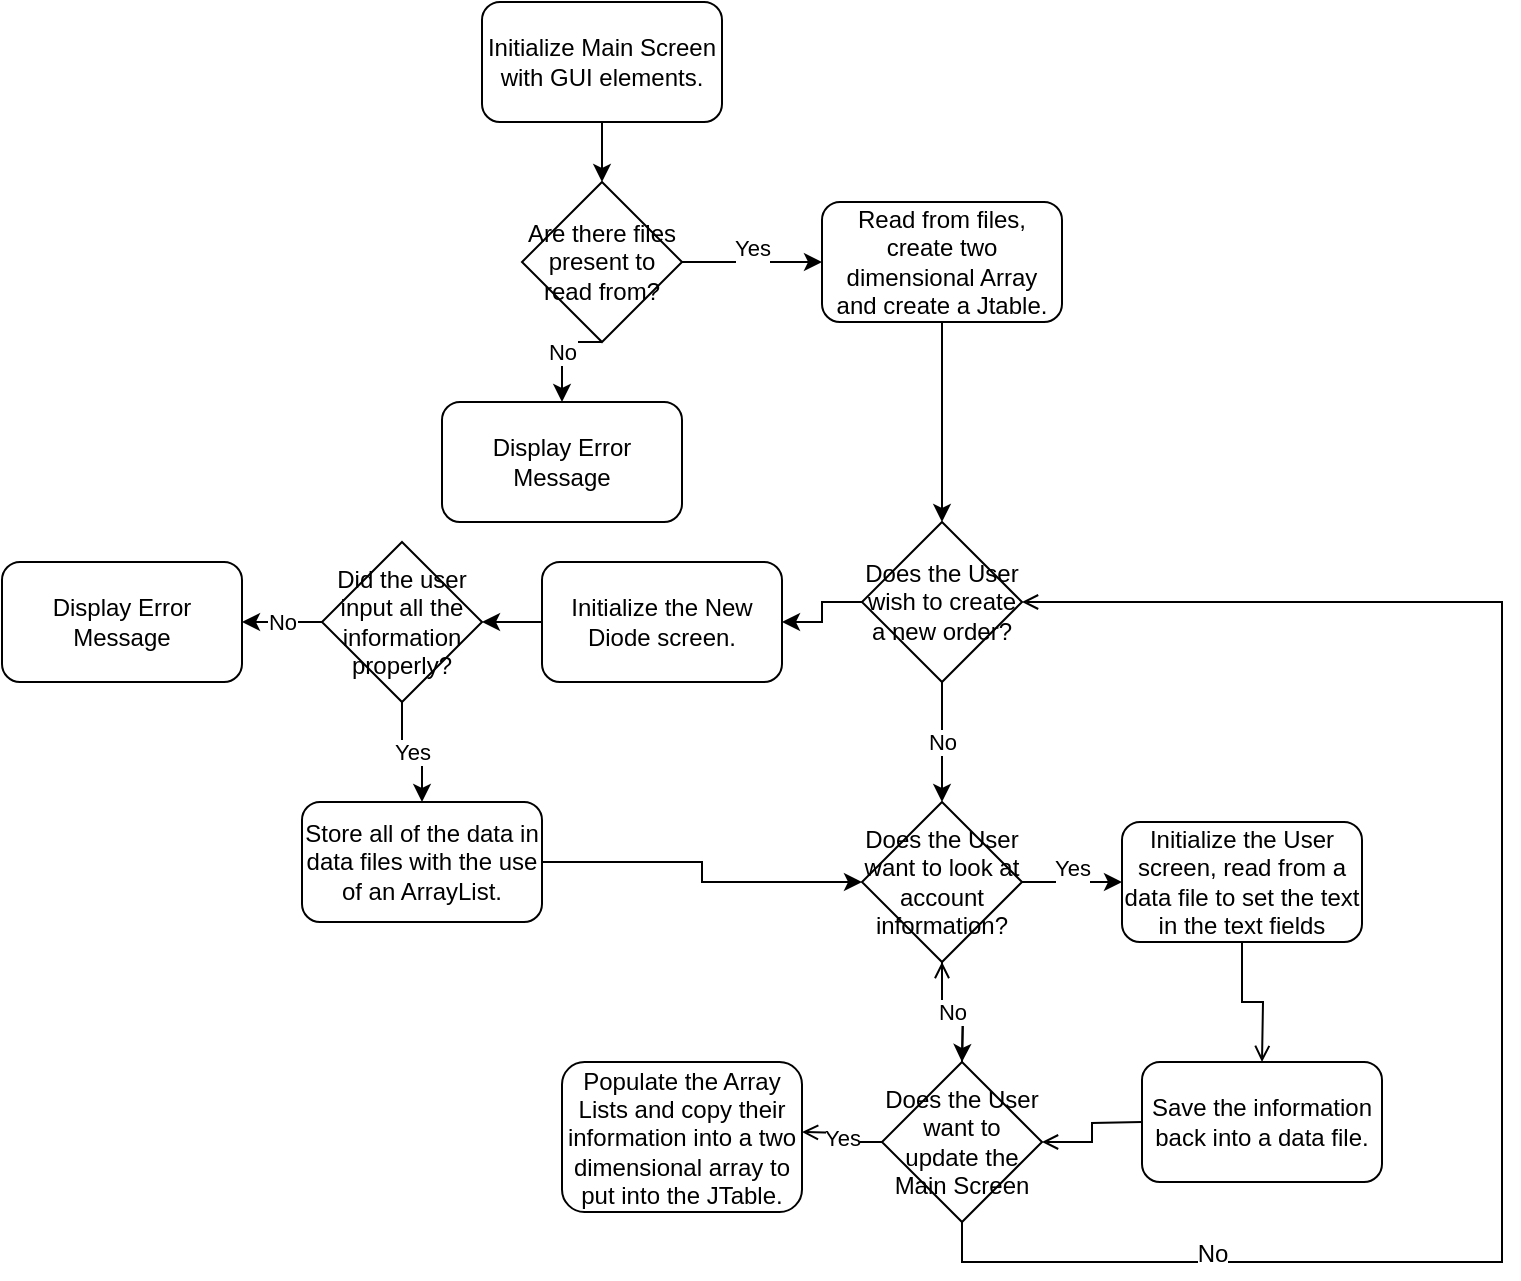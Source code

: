 <mxfile version="12.8.5" type="device"><diagram id="C5RBs43oDa-KdzZeNtuy" name="Page-1"><mxGraphModel dx="1422" dy="763" grid="1" gridSize="10" guides="1" tooltips="1" connect="1" arrows="1" fold="1" page="1" pageScale="1" pageWidth="827" pageHeight="1169" math="0" shadow="0"><root><mxCell id="WIyWlLk6GJQsqaUBKTNV-0"/><mxCell id="WIyWlLk6GJQsqaUBKTNV-1" parent="WIyWlLk6GJQsqaUBKTNV-0"/><mxCell id="KKZVd1fB-g44nRxANU8c-4" style="edgeStyle=orthogonalEdgeStyle;rounded=0;orthogonalLoop=1;jettySize=auto;html=1;exitX=0.5;exitY=1;exitDx=0;exitDy=0;" edge="1" parent="WIyWlLk6GJQsqaUBKTNV-1" source="KKZVd1fB-g44nRxANU8c-0" target="KKZVd1fB-g44nRxANU8c-1"><mxGeometry relative="1" as="geometry"/></mxCell><mxCell id="KKZVd1fB-g44nRxANU8c-0" value="Initialize Main Screen with GUI elements." style="rounded=1;whiteSpace=wrap;html=1;" vertex="1" parent="WIyWlLk6GJQsqaUBKTNV-1"><mxGeometry x="520" y="70" width="120" height="60" as="geometry"/></mxCell><mxCell id="KKZVd1fB-g44nRxANU8c-3" value="&lt;div&gt;Yes&lt;/div&gt;&lt;div&gt;&lt;br&gt;&lt;/div&gt;" style="edgeStyle=orthogonalEdgeStyle;rounded=0;orthogonalLoop=1;jettySize=auto;html=1;exitX=1;exitY=0.5;exitDx=0;exitDy=0;entryX=0;entryY=0.5;entryDx=0;entryDy=0;" edge="1" parent="WIyWlLk6GJQsqaUBKTNV-1" source="KKZVd1fB-g44nRxANU8c-1" target="KKZVd1fB-g44nRxANU8c-2"><mxGeometry relative="1" as="geometry"/></mxCell><mxCell id="KKZVd1fB-g44nRxANU8c-7" value="No" style="edgeStyle=orthogonalEdgeStyle;rounded=0;orthogonalLoop=1;jettySize=auto;html=1;exitX=0.5;exitY=1;exitDx=0;exitDy=0;entryX=0.5;entryY=0;entryDx=0;entryDy=0;" edge="1" parent="WIyWlLk6GJQsqaUBKTNV-1" source="KKZVd1fB-g44nRxANU8c-1" target="KKZVd1fB-g44nRxANU8c-6"><mxGeometry relative="1" as="geometry"/></mxCell><mxCell id="KKZVd1fB-g44nRxANU8c-1" value="Are there files present to read from?" style="rhombus;whiteSpace=wrap;html=1;" vertex="1" parent="WIyWlLk6GJQsqaUBKTNV-1"><mxGeometry x="540" y="160" width="80" height="80" as="geometry"/></mxCell><mxCell id="KKZVd1fB-g44nRxANU8c-8" style="edgeStyle=orthogonalEdgeStyle;rounded=0;orthogonalLoop=1;jettySize=auto;html=1;entryX=0.5;entryY=0;entryDx=0;entryDy=0;" edge="1" parent="WIyWlLk6GJQsqaUBKTNV-1" source="KKZVd1fB-g44nRxANU8c-2" target="KKZVd1fB-g44nRxANU8c-5"><mxGeometry relative="1" as="geometry"/></mxCell><mxCell id="KKZVd1fB-g44nRxANU8c-2" value="Read from files, create two dimensional Array and create a Jtable." style="rounded=1;whiteSpace=wrap;html=1;" vertex="1" parent="WIyWlLk6GJQsqaUBKTNV-1"><mxGeometry x="690" y="170" width="120" height="60" as="geometry"/></mxCell><mxCell id="KKZVd1fB-g44nRxANU8c-10" value="No" style="edgeStyle=orthogonalEdgeStyle;rounded=0;orthogonalLoop=1;jettySize=auto;html=1;exitX=0.5;exitY=1;exitDx=0;exitDy=0;entryX=0.5;entryY=0;entryDx=0;entryDy=0;" edge="1" parent="WIyWlLk6GJQsqaUBKTNV-1" source="KKZVd1fB-g44nRxANU8c-5" target="KKZVd1fB-g44nRxANU8c-9"><mxGeometry relative="1" as="geometry"/></mxCell><mxCell id="KKZVd1fB-g44nRxANU8c-12" style="edgeStyle=orthogonalEdgeStyle;rounded=0;orthogonalLoop=1;jettySize=auto;html=1;exitX=0;exitY=0.5;exitDx=0;exitDy=0;entryX=1;entryY=0.5;entryDx=0;entryDy=0;" edge="1" parent="WIyWlLk6GJQsqaUBKTNV-1" source="KKZVd1fB-g44nRxANU8c-5" target="KKZVd1fB-g44nRxANU8c-11"><mxGeometry relative="1" as="geometry"/></mxCell><mxCell id="KKZVd1fB-g44nRxANU8c-5" value="Does the User wish to create a new order?" style="rhombus;whiteSpace=wrap;html=1;" vertex="1" parent="WIyWlLk6GJQsqaUBKTNV-1"><mxGeometry x="710" y="330" width="80" height="80" as="geometry"/></mxCell><mxCell id="KKZVd1fB-g44nRxANU8c-6" value="Display Error Message" style="rounded=1;whiteSpace=wrap;html=1;" vertex="1" parent="WIyWlLk6GJQsqaUBKTNV-1"><mxGeometry x="500" y="270" width="120" height="60" as="geometry"/></mxCell><mxCell id="KKZVd1fB-g44nRxANU8c-22" value="&lt;div&gt;Yes&lt;/div&gt;&lt;div&gt;&lt;br&gt;&lt;/div&gt;" style="edgeStyle=orthogonalEdgeStyle;rounded=0;orthogonalLoop=1;jettySize=auto;html=1;exitX=1;exitY=0.5;exitDx=0;exitDy=0;entryX=0;entryY=0.5;entryDx=0;entryDy=0;" edge="1" parent="WIyWlLk6GJQsqaUBKTNV-1" source="KKZVd1fB-g44nRxANU8c-9" target="KKZVd1fB-g44nRxANU8c-21"><mxGeometry relative="1" as="geometry"/></mxCell><mxCell id="KKZVd1fB-g44nRxANU8c-23" style="edgeStyle=orthogonalEdgeStyle;rounded=0;orthogonalLoop=1;jettySize=auto;html=1;exitX=0.5;exitY=1;exitDx=0;exitDy=0;" edge="1" parent="WIyWlLk6GJQsqaUBKTNV-1" source="KKZVd1fB-g44nRxANU8c-9"><mxGeometry relative="1" as="geometry"><mxPoint x="760" y="600" as="targetPoint"/></mxGeometry></mxCell><mxCell id="KKZVd1fB-g44nRxANU8c-9" value="Does the User want to look at account information?" style="rhombus;whiteSpace=wrap;html=1;" vertex="1" parent="WIyWlLk6GJQsqaUBKTNV-1"><mxGeometry x="710" y="470" width="80" height="80" as="geometry"/></mxCell><mxCell id="KKZVd1fB-g44nRxANU8c-14" style="edgeStyle=orthogonalEdgeStyle;rounded=0;orthogonalLoop=1;jettySize=auto;html=1;entryX=1;entryY=0.5;entryDx=0;entryDy=0;" edge="1" parent="WIyWlLk6GJQsqaUBKTNV-1" source="KKZVd1fB-g44nRxANU8c-11" target="KKZVd1fB-g44nRxANU8c-13"><mxGeometry relative="1" as="geometry"/></mxCell><mxCell id="KKZVd1fB-g44nRxANU8c-11" value="Initialize the New Diode screen. " style="rounded=1;whiteSpace=wrap;html=1;" vertex="1" parent="WIyWlLk6GJQsqaUBKTNV-1"><mxGeometry x="550" y="350" width="120" height="60" as="geometry"/></mxCell><mxCell id="KKZVd1fB-g44nRxANU8c-16" value="No" style="edgeStyle=orthogonalEdgeStyle;rounded=0;orthogonalLoop=1;jettySize=auto;html=1;exitX=0;exitY=0.5;exitDx=0;exitDy=0;entryX=1;entryY=0.5;entryDx=0;entryDy=0;" edge="1" parent="WIyWlLk6GJQsqaUBKTNV-1" source="KKZVd1fB-g44nRxANU8c-13" target="KKZVd1fB-g44nRxANU8c-15"><mxGeometry relative="1" as="geometry"/></mxCell><mxCell id="KKZVd1fB-g44nRxANU8c-18" value="Yes" style="edgeStyle=orthogonalEdgeStyle;rounded=0;orthogonalLoop=1;jettySize=auto;html=1;exitX=0.5;exitY=1;exitDx=0;exitDy=0;entryX=0.5;entryY=0;entryDx=0;entryDy=0;" edge="1" parent="WIyWlLk6GJQsqaUBKTNV-1" source="KKZVd1fB-g44nRxANU8c-13" target="KKZVd1fB-g44nRxANU8c-17"><mxGeometry relative="1" as="geometry"/></mxCell><mxCell id="KKZVd1fB-g44nRxANU8c-13" value="Did the user input all the information properly?" style="rhombus;whiteSpace=wrap;html=1;" vertex="1" parent="WIyWlLk6GJQsqaUBKTNV-1"><mxGeometry x="440" y="340" width="80" height="80" as="geometry"/></mxCell><mxCell id="KKZVd1fB-g44nRxANU8c-15" value="Display Error Message" style="rounded=1;whiteSpace=wrap;html=1;" vertex="1" parent="WIyWlLk6GJQsqaUBKTNV-1"><mxGeometry x="280" y="350" width="120" height="60" as="geometry"/></mxCell><mxCell id="KKZVd1fB-g44nRxANU8c-19" style="edgeStyle=orthogonalEdgeStyle;rounded=0;orthogonalLoop=1;jettySize=auto;html=1;exitX=1;exitY=0.5;exitDx=0;exitDy=0;entryX=0;entryY=0.5;entryDx=0;entryDy=0;" edge="1" parent="WIyWlLk6GJQsqaUBKTNV-1" source="KKZVd1fB-g44nRxANU8c-17" target="KKZVd1fB-g44nRxANU8c-9"><mxGeometry relative="1" as="geometry"/></mxCell><mxCell id="KKZVd1fB-g44nRxANU8c-17" value="Store all of the data in data files with the use of an ArrayList." style="rounded=1;whiteSpace=wrap;html=1;" vertex="1" parent="WIyWlLk6GJQsqaUBKTNV-1"><mxGeometry x="430" y="470" width="120" height="60" as="geometry"/></mxCell><mxCell id="KKZVd1fB-g44nRxANU8c-24" value="No" style="edgeStyle=orthogonalEdgeStyle;rounded=0;orthogonalLoop=1;jettySize=auto;html=1;endArrow=open;endFill=0;" edge="1" parent="WIyWlLk6GJQsqaUBKTNV-1" target="KKZVd1fB-g44nRxANU8c-9"><mxGeometry relative="1" as="geometry"><mxPoint x="760" y="600" as="sourcePoint"/></mxGeometry></mxCell><mxCell id="KKZVd1fB-g44nRxANU8c-27" style="edgeStyle=orthogonalEdgeStyle;rounded=0;orthogonalLoop=1;jettySize=auto;html=1;entryX=0.5;entryY=0;entryDx=0;entryDy=0;endArrow=open;endFill=0;" edge="1" parent="WIyWlLk6GJQsqaUBKTNV-1" source="KKZVd1fB-g44nRxANU8c-21"><mxGeometry relative="1" as="geometry"><mxPoint x="910" y="600" as="targetPoint"/></mxGeometry></mxCell><mxCell id="KKZVd1fB-g44nRxANU8c-21" value="Initialize the User screen, read from a data file to set the text in the text fields" style="rounded=1;whiteSpace=wrap;html=1;" vertex="1" parent="WIyWlLk6GJQsqaUBKTNV-1"><mxGeometry x="840" y="480" width="120" height="60" as="geometry"/></mxCell><mxCell id="KKZVd1fB-g44nRxANU8c-30" value="Yes" style="edgeStyle=orthogonalEdgeStyle;rounded=0;orthogonalLoop=1;jettySize=auto;html=1;entryX=1;entryY=0.5;entryDx=0;entryDy=0;endArrow=open;endFill=0;" edge="1" parent="WIyWlLk6GJQsqaUBKTNV-1" source="KKZVd1fB-g44nRxANU8c-25"><mxGeometry relative="1" as="geometry"><mxPoint x="680" y="635" as="targetPoint"/></mxGeometry></mxCell><mxCell id="KKZVd1fB-g44nRxANU8c-35" style="edgeStyle=orthogonalEdgeStyle;rounded=0;orthogonalLoop=1;jettySize=auto;html=1;exitX=0.5;exitY=1;exitDx=0;exitDy=0;entryX=1;entryY=0.5;entryDx=0;entryDy=0;endArrow=open;endFill=0;" edge="1" parent="WIyWlLk6GJQsqaUBKTNV-1" source="KKZVd1fB-g44nRxANU8c-25" target="KKZVd1fB-g44nRxANU8c-5"><mxGeometry relative="1" as="geometry"><Array as="points"><mxPoint x="760" y="700"/><mxPoint x="1030" y="700"/><mxPoint x="1030" y="370"/></Array></mxGeometry></mxCell><mxCell id="KKZVd1fB-g44nRxANU8c-36" value="No" style="text;html=1;align=center;verticalAlign=middle;resizable=0;points=[];labelBackgroundColor=#ffffff;" vertex="1" connectable="0" parent="KKZVd1fB-g44nRxANU8c-35"><mxGeometry x="-0.663" y="4" relative="1" as="geometry"><mxPoint as="offset"/></mxGeometry></mxCell><mxCell id="KKZVd1fB-g44nRxANU8c-25" value="Does the User want to update the Main Screen" style="rhombus;whiteSpace=wrap;html=1;" vertex="1" parent="WIyWlLk6GJQsqaUBKTNV-1"><mxGeometry x="720" y="600" width="80" height="80" as="geometry"/></mxCell><mxCell id="KKZVd1fB-g44nRxANU8c-28" style="edgeStyle=orthogonalEdgeStyle;rounded=0;orthogonalLoop=1;jettySize=auto;html=1;endArrow=open;endFill=0;" edge="1" parent="WIyWlLk6GJQsqaUBKTNV-1" target="KKZVd1fB-g44nRxANU8c-25"><mxGeometry relative="1" as="geometry"><mxPoint x="850" y="630" as="sourcePoint"/></mxGeometry></mxCell><mxCell id="KKZVd1fB-g44nRxANU8c-31" value="Populate the Array Lists and copy their information into a two dimensional array to put into the JTable. " style="rounded=1;whiteSpace=wrap;html=1;" vertex="1" parent="WIyWlLk6GJQsqaUBKTNV-1"><mxGeometry x="560" y="600" width="120" height="75" as="geometry"/></mxCell><mxCell id="KKZVd1fB-g44nRxANU8c-33" value="Save the information back into a data file. " style="rounded=1;whiteSpace=wrap;html=1;" vertex="1" parent="WIyWlLk6GJQsqaUBKTNV-1"><mxGeometry x="850" y="600" width="120" height="60" as="geometry"/></mxCell></root></mxGraphModel></diagram></mxfile>